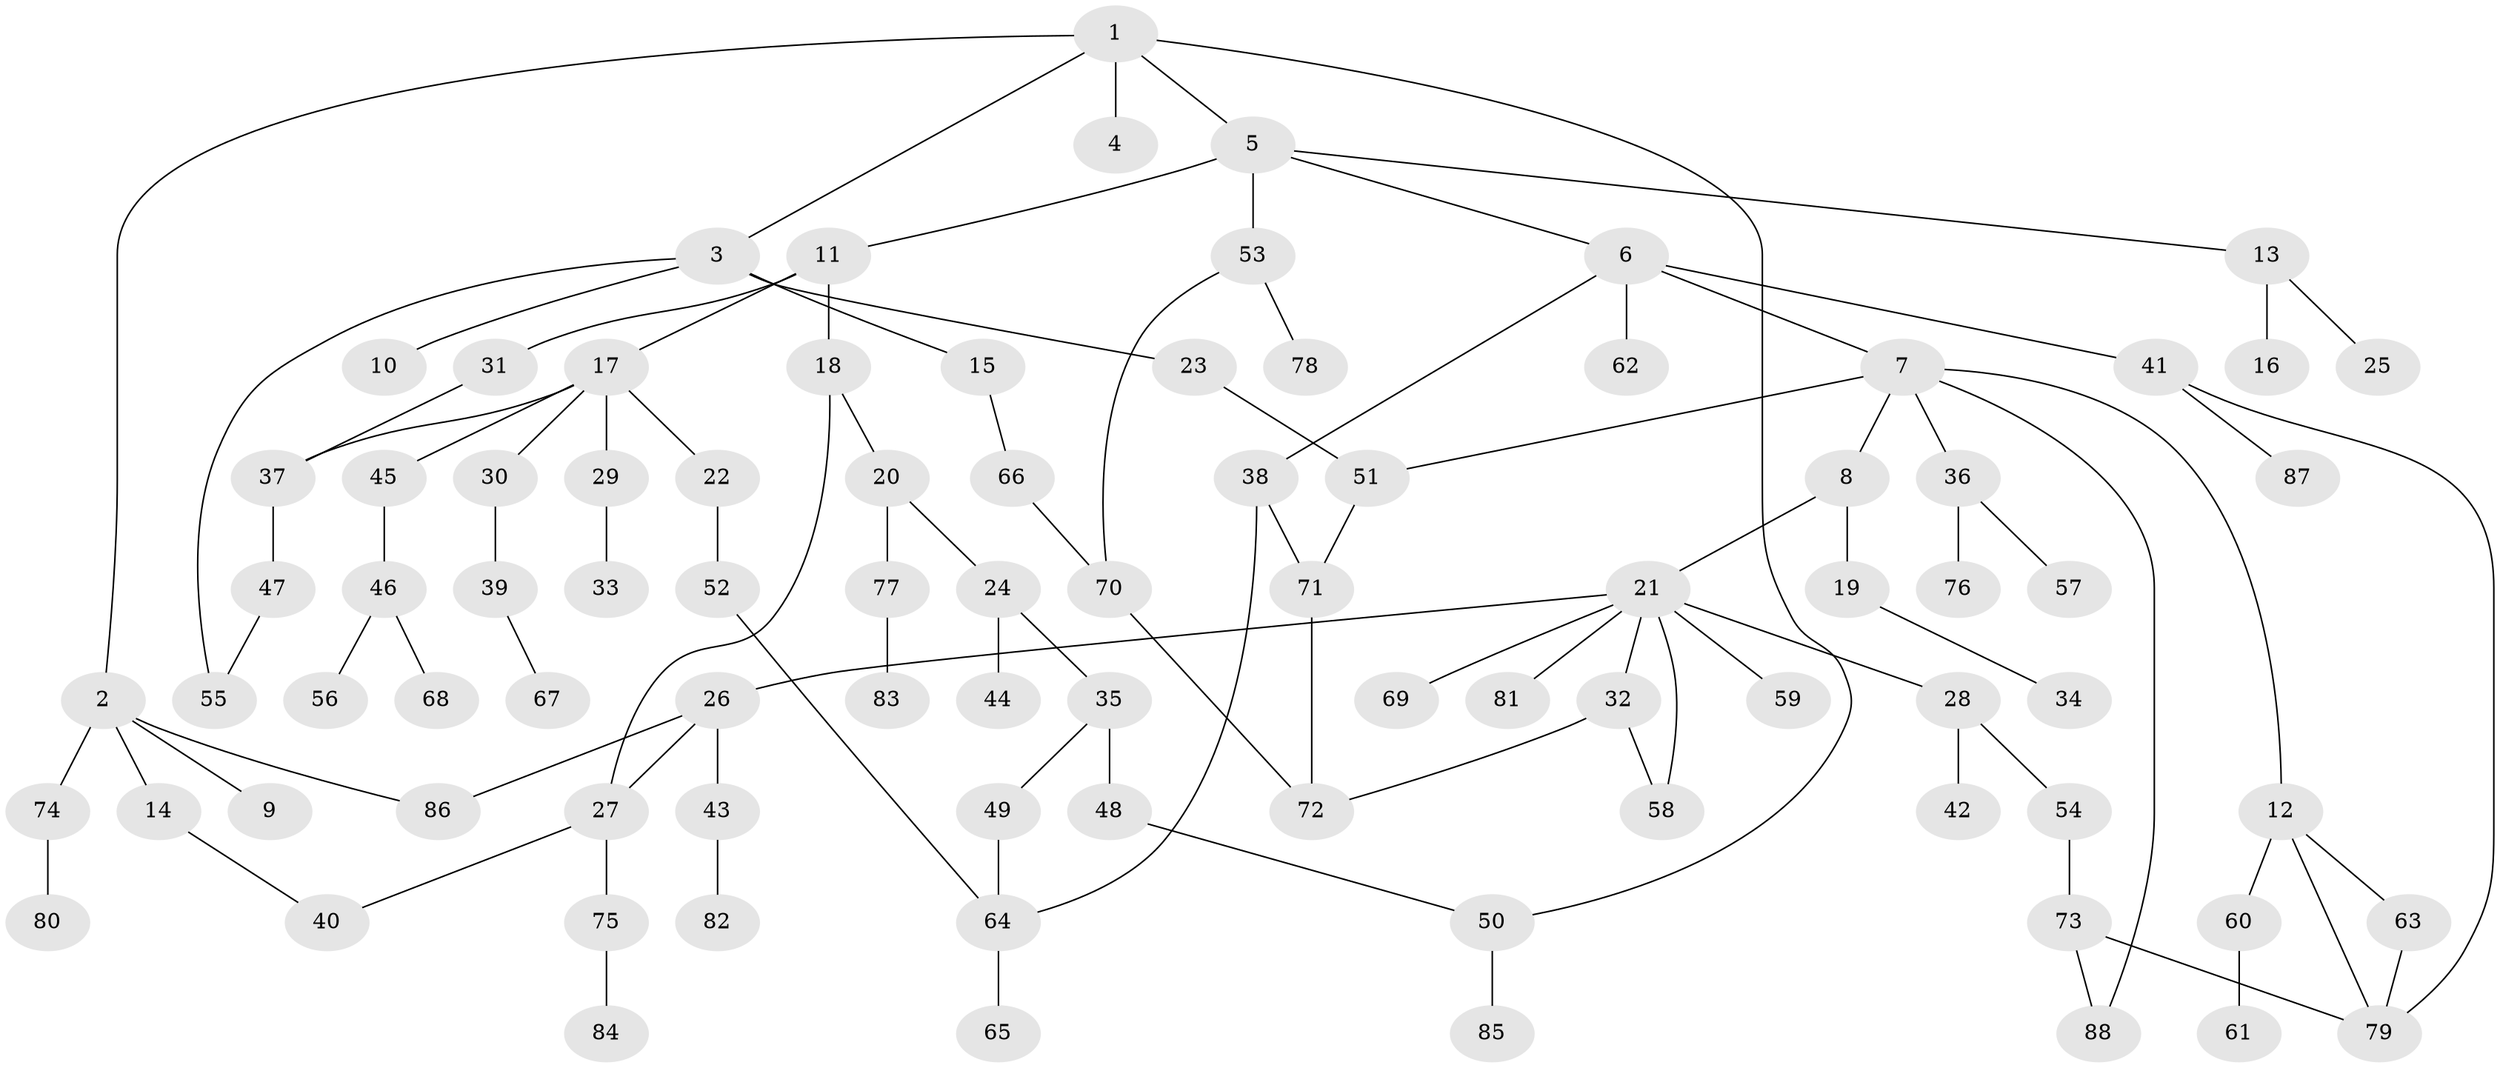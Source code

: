 // coarse degree distribution, {4: 0.08620689655172414, 5: 0.034482758620689655, 6: 0.05172413793103448, 7: 0.034482758620689655, 3: 0.1724137931034483, 1: 0.3448275862068966, 2: 0.27586206896551724}
// Generated by graph-tools (version 1.1) at 2025/41/03/06/25 10:41:30]
// undirected, 88 vertices, 105 edges
graph export_dot {
graph [start="1"]
  node [color=gray90,style=filled];
  1;
  2;
  3;
  4;
  5;
  6;
  7;
  8;
  9;
  10;
  11;
  12;
  13;
  14;
  15;
  16;
  17;
  18;
  19;
  20;
  21;
  22;
  23;
  24;
  25;
  26;
  27;
  28;
  29;
  30;
  31;
  32;
  33;
  34;
  35;
  36;
  37;
  38;
  39;
  40;
  41;
  42;
  43;
  44;
  45;
  46;
  47;
  48;
  49;
  50;
  51;
  52;
  53;
  54;
  55;
  56;
  57;
  58;
  59;
  60;
  61;
  62;
  63;
  64;
  65;
  66;
  67;
  68;
  69;
  70;
  71;
  72;
  73;
  74;
  75;
  76;
  77;
  78;
  79;
  80;
  81;
  82;
  83;
  84;
  85;
  86;
  87;
  88;
  1 -- 2;
  1 -- 3;
  1 -- 4;
  1 -- 5;
  1 -- 50;
  2 -- 9;
  2 -- 14;
  2 -- 74;
  2 -- 86;
  3 -- 10;
  3 -- 15;
  3 -- 23;
  3 -- 55;
  5 -- 6;
  5 -- 11;
  5 -- 13;
  5 -- 53;
  6 -- 7;
  6 -- 38;
  6 -- 41;
  6 -- 62;
  7 -- 8;
  7 -- 12;
  7 -- 36;
  7 -- 88;
  7 -- 51;
  8 -- 19;
  8 -- 21;
  11 -- 17;
  11 -- 18;
  11 -- 31;
  12 -- 60;
  12 -- 63;
  12 -- 79;
  13 -- 16;
  13 -- 25;
  14 -- 40;
  15 -- 66;
  17 -- 22;
  17 -- 29;
  17 -- 30;
  17 -- 45;
  17 -- 37;
  18 -- 20;
  18 -- 27;
  19 -- 34;
  20 -- 24;
  20 -- 77;
  21 -- 26;
  21 -- 28;
  21 -- 32;
  21 -- 58;
  21 -- 59;
  21 -- 69;
  21 -- 81;
  22 -- 52;
  23 -- 51;
  24 -- 35;
  24 -- 44;
  26 -- 27;
  26 -- 43;
  26 -- 86;
  27 -- 40;
  27 -- 75;
  28 -- 42;
  28 -- 54;
  29 -- 33;
  30 -- 39;
  31 -- 37;
  32 -- 72;
  32 -- 58;
  35 -- 48;
  35 -- 49;
  36 -- 57;
  36 -- 76;
  37 -- 47;
  38 -- 71;
  38 -- 64;
  39 -- 67;
  41 -- 87;
  41 -- 79;
  43 -- 82;
  45 -- 46;
  46 -- 56;
  46 -- 68;
  47 -- 55;
  48 -- 50;
  49 -- 64;
  50 -- 85;
  51 -- 71;
  52 -- 64;
  53 -- 70;
  53 -- 78;
  54 -- 73;
  60 -- 61;
  63 -- 79;
  64 -- 65;
  66 -- 70;
  70 -- 72;
  71 -- 72;
  73 -- 88;
  73 -- 79;
  74 -- 80;
  75 -- 84;
  77 -- 83;
}
